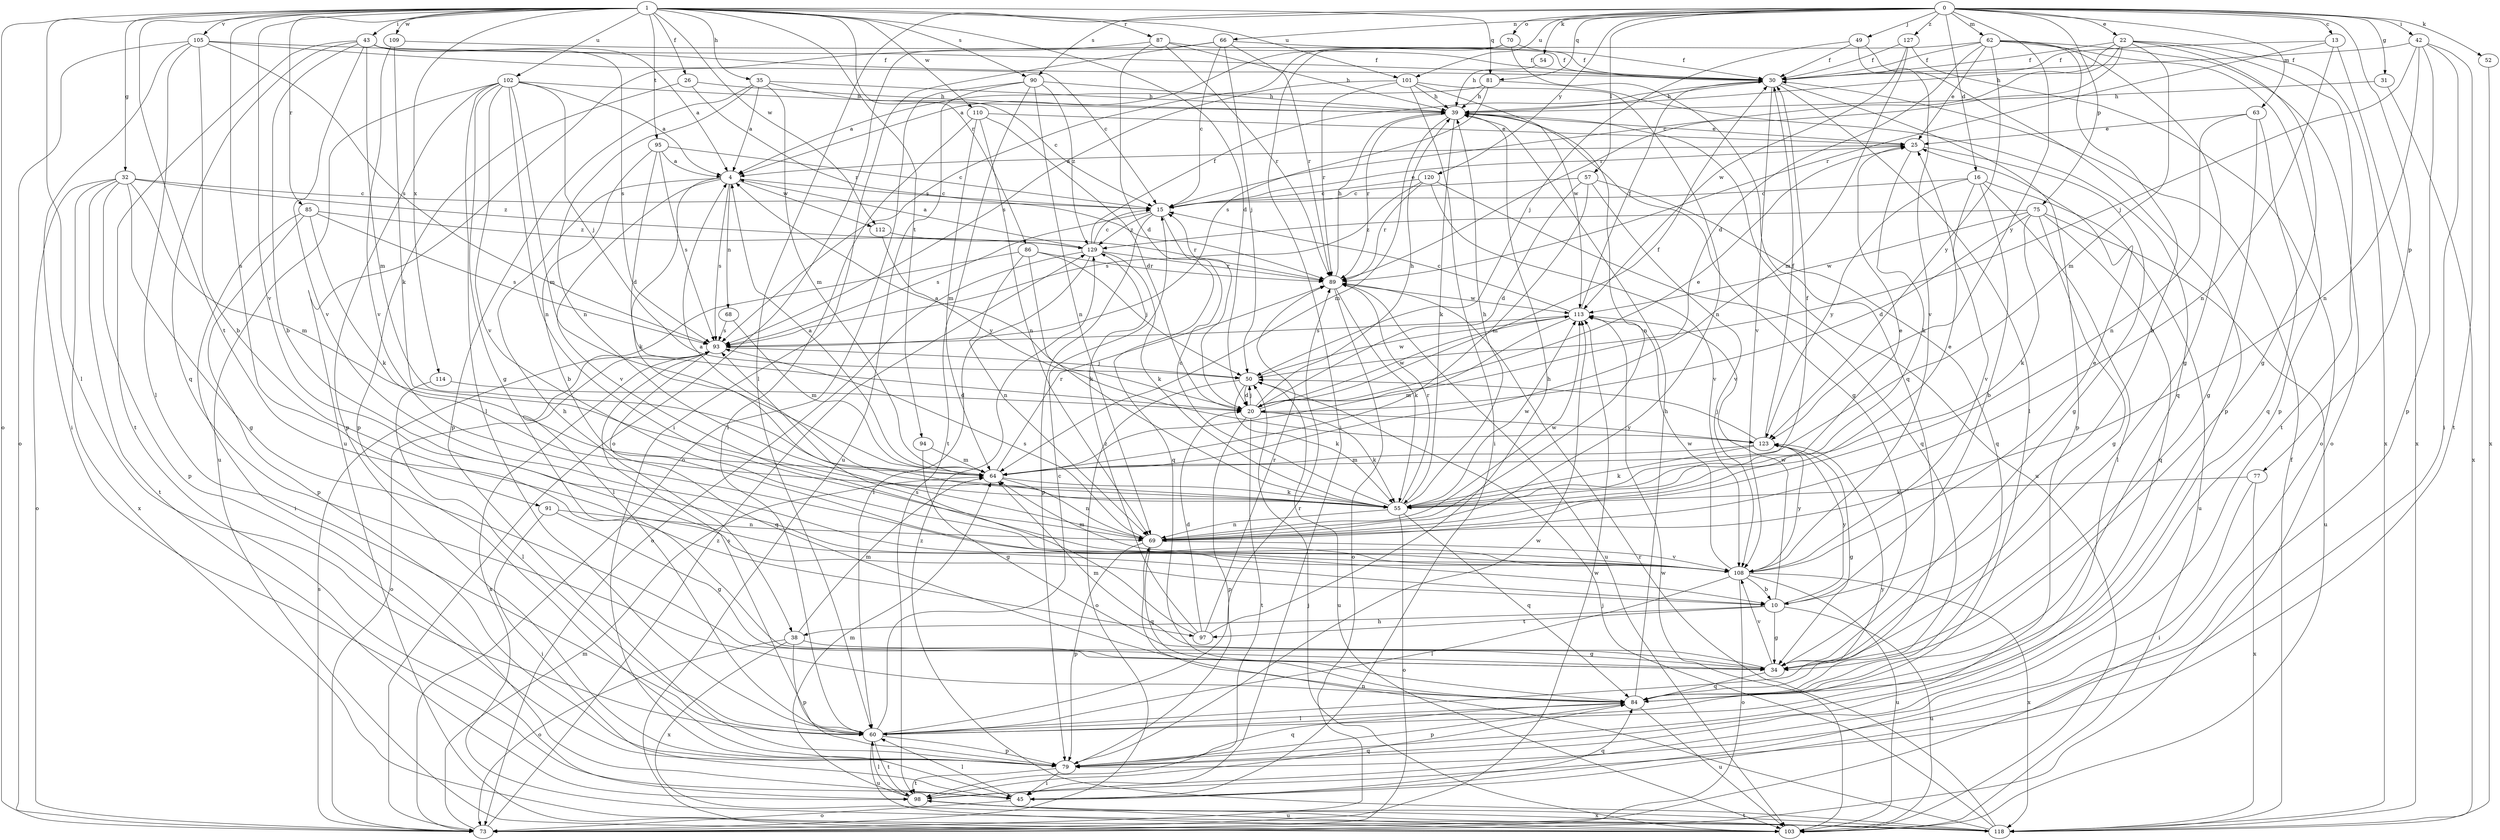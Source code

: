 strict digraph  {
0;
1;
4;
10;
13;
15;
16;
20;
22;
25;
26;
30;
31;
32;
34;
35;
38;
39;
42;
43;
45;
49;
50;
52;
54;
55;
57;
60;
62;
63;
64;
66;
68;
69;
70;
73;
75;
77;
79;
81;
84;
85;
86;
87;
89;
90;
91;
93;
94;
95;
97;
98;
101;
102;
103;
105;
108;
109;
110;
112;
113;
114;
118;
120;
123;
127;
129;
0 -> 13  [label=c];
0 -> 16  [label=d];
0 -> 22  [label=e];
0 -> 31  [label=g];
0 -> 42  [label=i];
0 -> 49  [label=j];
0 -> 52  [label=k];
0 -> 54  [label=k];
0 -> 57  [label=l];
0 -> 60  [label=l];
0 -> 62  [label=m];
0 -> 63  [label=m];
0 -> 66  [label=n];
0 -> 70  [label=o];
0 -> 75  [label=p];
0 -> 77  [label=p];
0 -> 81  [label=q];
0 -> 90  [label=s];
0 -> 101  [label=u];
0 -> 120  [label=y];
0 -> 123  [label=y];
0 -> 127  [label=z];
1 -> 20  [label=d];
1 -> 26  [label=f];
1 -> 32  [label=g];
1 -> 35  [label=h];
1 -> 43  [label=i];
1 -> 60  [label=l];
1 -> 73  [label=o];
1 -> 81  [label=q];
1 -> 85  [label=r];
1 -> 86  [label=r];
1 -> 87  [label=r];
1 -> 90  [label=s];
1 -> 91  [label=s];
1 -> 94  [label=t];
1 -> 95  [label=t];
1 -> 97  [label=t];
1 -> 101  [label=u];
1 -> 102  [label=u];
1 -> 105  [label=v];
1 -> 108  [label=v];
1 -> 109  [label=w];
1 -> 110  [label=w];
1 -> 112  [label=w];
1 -> 114  [label=x];
4 -> 15  [label=c];
4 -> 38  [label=h];
4 -> 55  [label=k];
4 -> 68  [label=n];
4 -> 93  [label=s];
4 -> 108  [label=v];
4 -> 112  [label=w];
10 -> 34  [label=g];
10 -> 38  [label=h];
10 -> 97  [label=t];
10 -> 103  [label=u];
10 -> 113  [label=w];
10 -> 123  [label=y];
13 -> 30  [label=f];
13 -> 69  [label=n];
13 -> 89  [label=r];
13 -> 118  [label=x];
15 -> 25  [label=e];
15 -> 79  [label=p];
15 -> 84  [label=q];
15 -> 93  [label=s];
15 -> 129  [label=z];
16 -> 10  [label=b];
16 -> 15  [label=c];
16 -> 60  [label=l];
16 -> 103  [label=u];
16 -> 108  [label=v];
16 -> 123  [label=y];
20 -> 4  [label=a];
20 -> 25  [label=e];
20 -> 30  [label=f];
20 -> 39  [label=h];
20 -> 50  [label=j];
20 -> 55  [label=k];
20 -> 79  [label=p];
20 -> 98  [label=t];
20 -> 113  [label=w];
20 -> 123  [label=y];
22 -> 15  [label=c];
22 -> 30  [label=f];
22 -> 34  [label=g];
22 -> 39  [label=h];
22 -> 64  [label=m];
22 -> 89  [label=r];
22 -> 98  [label=t];
22 -> 118  [label=x];
25 -> 4  [label=a];
25 -> 34  [label=g];
25 -> 55  [label=k];
26 -> 39  [label=h];
26 -> 79  [label=p];
26 -> 89  [label=r];
30 -> 39  [label=h];
30 -> 60  [label=l];
30 -> 79  [label=p];
30 -> 108  [label=v];
31 -> 39  [label=h];
31 -> 118  [label=x];
32 -> 15  [label=c];
32 -> 34  [label=g];
32 -> 64  [label=m];
32 -> 73  [label=o];
32 -> 79  [label=p];
32 -> 98  [label=t];
32 -> 118  [label=x];
32 -> 129  [label=z];
34 -> 64  [label=m];
34 -> 84  [label=q];
34 -> 108  [label=v];
35 -> 4  [label=a];
35 -> 15  [label=c];
35 -> 39  [label=h];
35 -> 64  [label=m];
35 -> 69  [label=n];
35 -> 79  [label=p];
38 -> 34  [label=g];
38 -> 64  [label=m];
38 -> 73  [label=o];
38 -> 79  [label=p];
38 -> 118  [label=x];
39 -> 25  [label=e];
39 -> 34  [label=g];
39 -> 55  [label=k];
39 -> 64  [label=m];
39 -> 69  [label=n];
39 -> 89  [label=r];
39 -> 103  [label=u];
42 -> 30  [label=f];
42 -> 45  [label=i];
42 -> 50  [label=j];
42 -> 69  [label=n];
42 -> 79  [label=p];
42 -> 98  [label=t];
43 -> 4  [label=a];
43 -> 10  [label=b];
43 -> 30  [label=f];
43 -> 64  [label=m];
43 -> 84  [label=q];
43 -> 93  [label=s];
43 -> 98  [label=t];
43 -> 108  [label=v];
45 -> 60  [label=l];
45 -> 73  [label=o];
45 -> 84  [label=q];
49 -> 30  [label=f];
49 -> 50  [label=j];
49 -> 79  [label=p];
49 -> 108  [label=v];
50 -> 20  [label=d];
50 -> 55  [label=k];
50 -> 73  [label=o];
50 -> 103  [label=u];
50 -> 113  [label=w];
52 -> 118  [label=x];
54 -> 39  [label=h];
55 -> 4  [label=a];
55 -> 15  [label=c];
55 -> 25  [label=e];
55 -> 30  [label=f];
55 -> 39  [label=h];
55 -> 69  [label=n];
55 -> 73  [label=o];
55 -> 84  [label=q];
55 -> 89  [label=r];
55 -> 113  [label=w];
57 -> 15  [label=c];
57 -> 20  [label=d];
57 -> 64  [label=m];
57 -> 84  [label=q];
57 -> 108  [label=v];
60 -> 15  [label=c];
60 -> 79  [label=p];
60 -> 89  [label=r];
60 -> 93  [label=s];
60 -> 98  [label=t];
60 -> 103  [label=u];
60 -> 123  [label=y];
62 -> 4  [label=a];
62 -> 10  [label=b];
62 -> 20  [label=d];
62 -> 25  [label=e];
62 -> 30  [label=f];
62 -> 34  [label=g];
62 -> 73  [label=o];
62 -> 79  [label=p];
62 -> 123  [label=y];
63 -> 25  [label=e];
63 -> 34  [label=g];
63 -> 69  [label=n];
63 -> 84  [label=q];
64 -> 4  [label=a];
64 -> 55  [label=k];
64 -> 69  [label=n];
64 -> 89  [label=r];
66 -> 15  [label=c];
66 -> 30  [label=f];
66 -> 45  [label=i];
66 -> 50  [label=j];
66 -> 73  [label=o];
66 -> 89  [label=r];
68 -> 64  [label=m];
68 -> 93  [label=s];
69 -> 25  [label=e];
69 -> 79  [label=p];
69 -> 84  [label=q];
69 -> 93  [label=s];
69 -> 108  [label=v];
69 -> 113  [label=w];
70 -> 30  [label=f];
70 -> 45  [label=i];
70 -> 84  [label=q];
70 -> 93  [label=s];
73 -> 64  [label=m];
73 -> 93  [label=s];
73 -> 113  [label=w];
73 -> 129  [label=z];
75 -> 20  [label=d];
75 -> 34  [label=g];
75 -> 55  [label=k];
75 -> 84  [label=q];
75 -> 103  [label=u];
75 -> 113  [label=w];
75 -> 129  [label=z];
77 -> 45  [label=i];
77 -> 55  [label=k];
77 -> 118  [label=x];
79 -> 45  [label=i];
79 -> 84  [label=q];
79 -> 98  [label=t];
79 -> 113  [label=w];
81 -> 4  [label=a];
81 -> 39  [label=h];
81 -> 84  [label=q];
81 -> 93  [label=s];
84 -> 39  [label=h];
84 -> 60  [label=l];
84 -> 79  [label=p];
84 -> 103  [label=u];
85 -> 45  [label=i];
85 -> 55  [label=k];
85 -> 79  [label=p];
85 -> 93  [label=s];
85 -> 129  [label=z];
86 -> 50  [label=j];
86 -> 55  [label=k];
86 -> 60  [label=l];
86 -> 69  [label=n];
86 -> 89  [label=r];
87 -> 20  [label=d];
87 -> 30  [label=f];
87 -> 39  [label=h];
87 -> 89  [label=r];
87 -> 103  [label=u];
89 -> 39  [label=h];
89 -> 55  [label=k];
89 -> 73  [label=o];
89 -> 103  [label=u];
89 -> 113  [label=w];
90 -> 39  [label=h];
90 -> 69  [label=n];
90 -> 73  [label=o];
90 -> 98  [label=t];
90 -> 103  [label=u];
90 -> 129  [label=z];
91 -> 34  [label=g];
91 -> 45  [label=i];
91 -> 69  [label=n];
93 -> 50  [label=j];
93 -> 73  [label=o];
93 -> 84  [label=q];
93 -> 118  [label=x];
94 -> 34  [label=g];
94 -> 64  [label=m];
95 -> 4  [label=a];
95 -> 10  [label=b];
95 -> 15  [label=c];
95 -> 20  [label=d];
95 -> 93  [label=s];
97 -> 20  [label=d];
97 -> 39  [label=h];
97 -> 89  [label=r];
97 -> 93  [label=s];
97 -> 129  [label=z];
98 -> 60  [label=l];
98 -> 64  [label=m];
98 -> 84  [label=q];
98 -> 103  [label=u];
98 -> 118  [label=x];
101 -> 39  [label=h];
101 -> 45  [label=i];
101 -> 69  [label=n];
101 -> 89  [label=r];
101 -> 93  [label=s];
101 -> 113  [label=w];
102 -> 4  [label=a];
102 -> 34  [label=g];
102 -> 39  [label=h];
102 -> 50  [label=j];
102 -> 60  [label=l];
102 -> 64  [label=m];
102 -> 69  [label=n];
102 -> 79  [label=p];
102 -> 103  [label=u];
102 -> 108  [label=v];
103 -> 50  [label=j];
103 -> 113  [label=w];
105 -> 10  [label=b];
105 -> 15  [label=c];
105 -> 30  [label=f];
105 -> 45  [label=i];
105 -> 60  [label=l];
105 -> 73  [label=o];
105 -> 93  [label=s];
108 -> 10  [label=b];
108 -> 25  [label=e];
108 -> 60  [label=l];
108 -> 64  [label=m];
108 -> 73  [label=o];
108 -> 103  [label=u];
108 -> 113  [label=w];
108 -> 118  [label=x];
108 -> 123  [label=y];
109 -> 30  [label=f];
109 -> 55  [label=k];
109 -> 108  [label=v];
110 -> 20  [label=d];
110 -> 25  [label=e];
110 -> 60  [label=l];
110 -> 64  [label=m];
110 -> 69  [label=n];
112 -> 89  [label=r];
112 -> 123  [label=y];
113 -> 15  [label=c];
113 -> 30  [label=f];
113 -> 64  [label=m];
113 -> 93  [label=s];
114 -> 20  [label=d];
114 -> 60  [label=l];
118 -> 30  [label=f];
118 -> 50  [label=j];
118 -> 69  [label=n];
118 -> 89  [label=r];
118 -> 98  [label=t];
118 -> 129  [label=z];
120 -> 15  [label=c];
120 -> 84  [label=q];
120 -> 89  [label=r];
120 -> 93  [label=s];
120 -> 108  [label=v];
123 -> 30  [label=f];
123 -> 34  [label=g];
123 -> 50  [label=j];
123 -> 55  [label=k];
123 -> 64  [label=m];
127 -> 30  [label=f];
127 -> 64  [label=m];
127 -> 73  [label=o];
127 -> 113  [label=w];
129 -> 4  [label=a];
129 -> 15  [label=c];
129 -> 30  [label=f];
129 -> 55  [label=k];
129 -> 60  [label=l];
129 -> 73  [label=o];
129 -> 89  [label=r];
}
